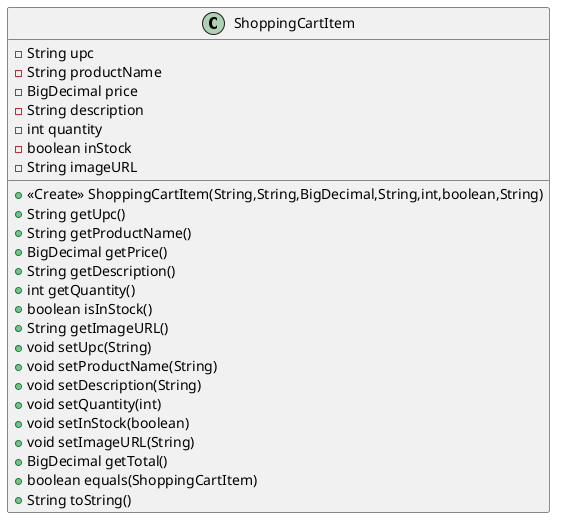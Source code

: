 @startuml
class ShoppingCartItem {
- String upc
- String productName
- BigDecimal price
- String description
- int quantity
- boolean inStock
- String imageURL
+ <<Create>> ShoppingCartItem(String,String,BigDecimal,String,int,boolean,String)
+ String getUpc()
+ String getProductName()
+ BigDecimal getPrice()
+ String getDescription()
+ int getQuantity()
+ boolean isInStock()
+ String getImageURL()
+ void setUpc(String)
+ void setProductName(String)
+ void setDescription(String)
+ void setQuantity(int)
+ void setInStock(boolean)
+ void setImageURL(String)
+ BigDecimal getTotal()
+ boolean equals(ShoppingCartItem)
+ String toString()
}
@enduml